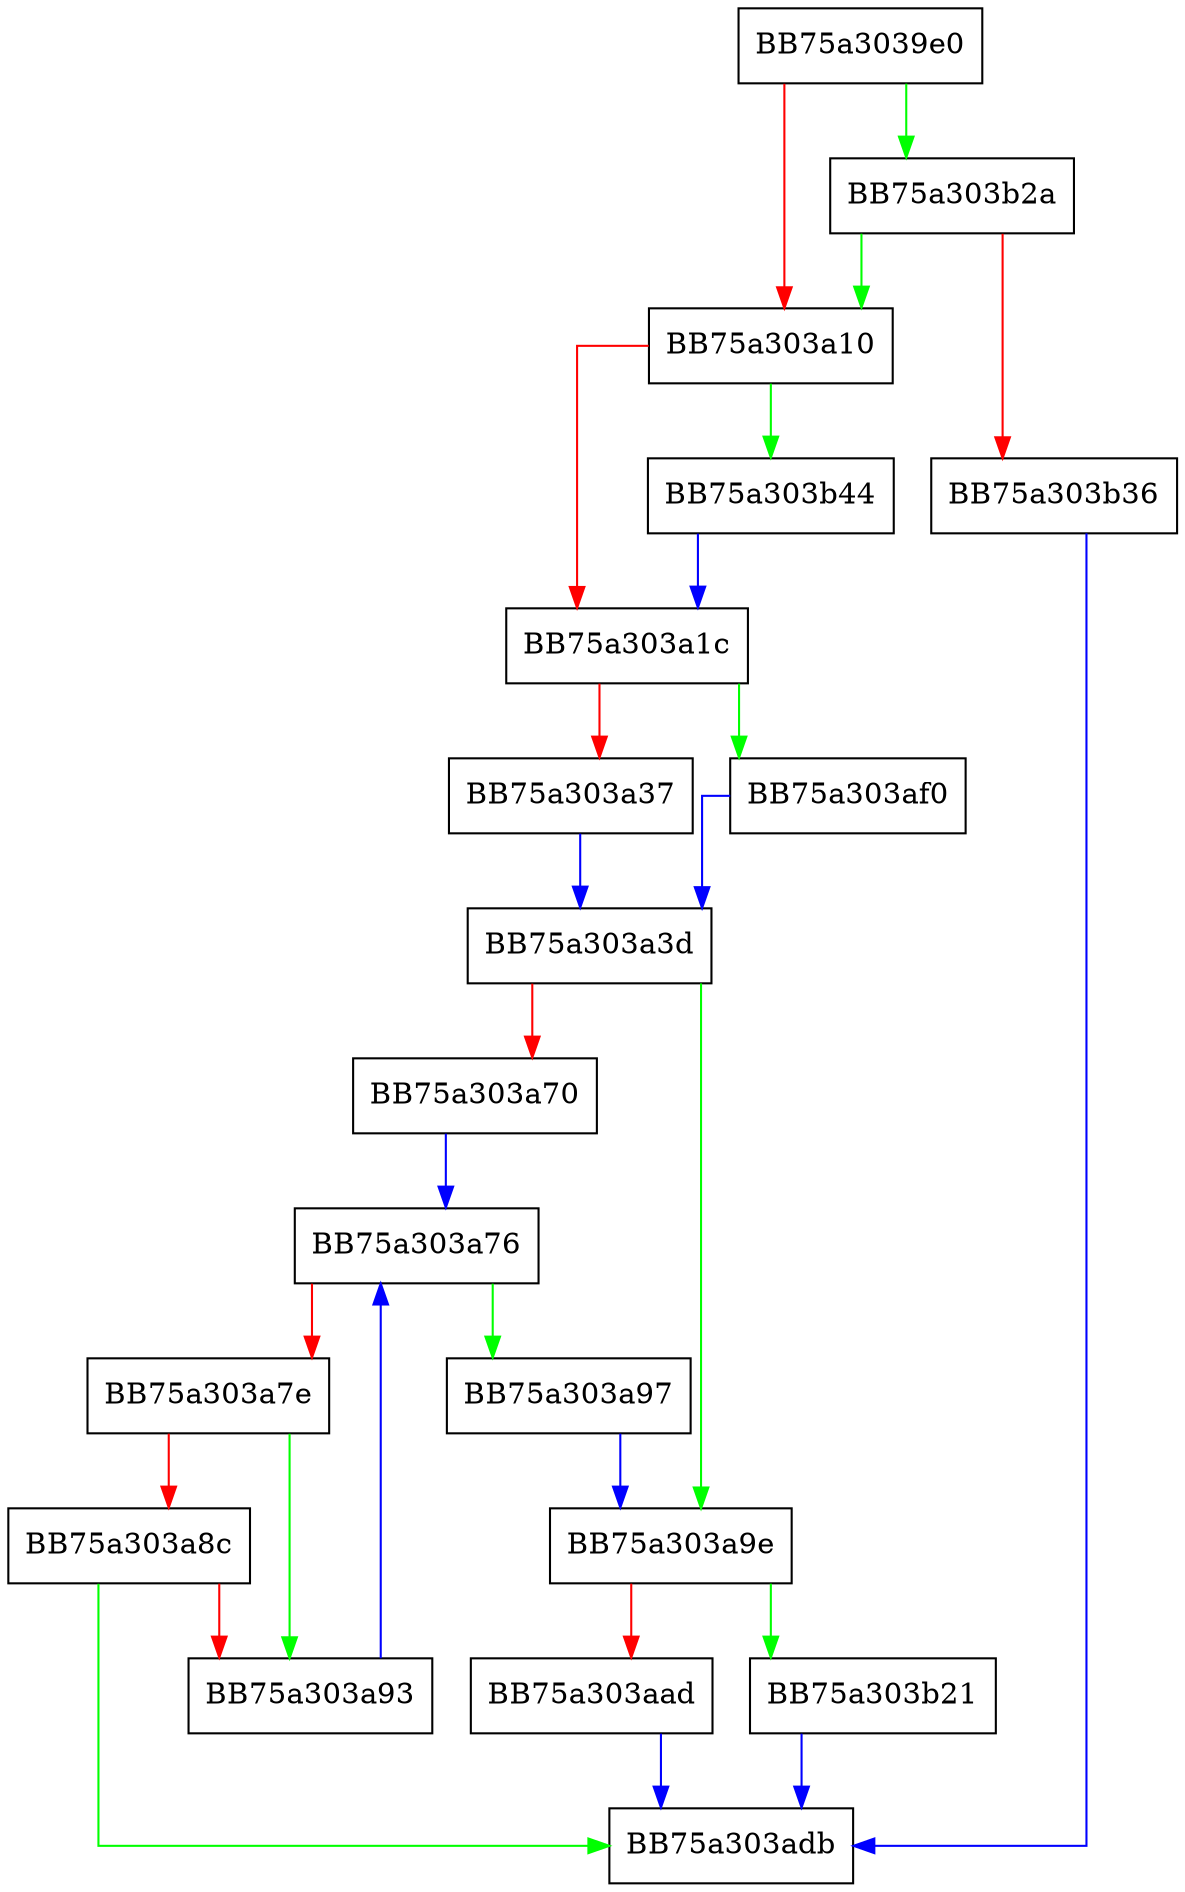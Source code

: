 digraph msil_get_stack_isum3 {
  node [shape="box"];
  graph [splines=ortho];
  BB75a3039e0 -> BB75a303b2a [color="green"];
  BB75a3039e0 -> BB75a303a10 [color="red"];
  BB75a303a10 -> BB75a303b44 [color="green"];
  BB75a303a10 -> BB75a303a1c [color="red"];
  BB75a303a1c -> BB75a303af0 [color="green"];
  BB75a303a1c -> BB75a303a37 [color="red"];
  BB75a303a37 -> BB75a303a3d [color="blue"];
  BB75a303a3d -> BB75a303a9e [color="green"];
  BB75a303a3d -> BB75a303a70 [color="red"];
  BB75a303a70 -> BB75a303a76 [color="blue"];
  BB75a303a76 -> BB75a303a97 [color="green"];
  BB75a303a76 -> BB75a303a7e [color="red"];
  BB75a303a7e -> BB75a303a93 [color="green"];
  BB75a303a7e -> BB75a303a8c [color="red"];
  BB75a303a8c -> BB75a303adb [color="green"];
  BB75a303a8c -> BB75a303a93 [color="red"];
  BB75a303a93 -> BB75a303a76 [color="blue"];
  BB75a303a97 -> BB75a303a9e [color="blue"];
  BB75a303a9e -> BB75a303b21 [color="green"];
  BB75a303a9e -> BB75a303aad [color="red"];
  BB75a303aad -> BB75a303adb [color="blue"];
  BB75a303af0 -> BB75a303a3d [color="blue"];
  BB75a303b21 -> BB75a303adb [color="blue"];
  BB75a303b2a -> BB75a303a10 [color="green"];
  BB75a303b2a -> BB75a303b36 [color="red"];
  BB75a303b36 -> BB75a303adb [color="blue"];
  BB75a303b44 -> BB75a303a1c [color="blue"];
}